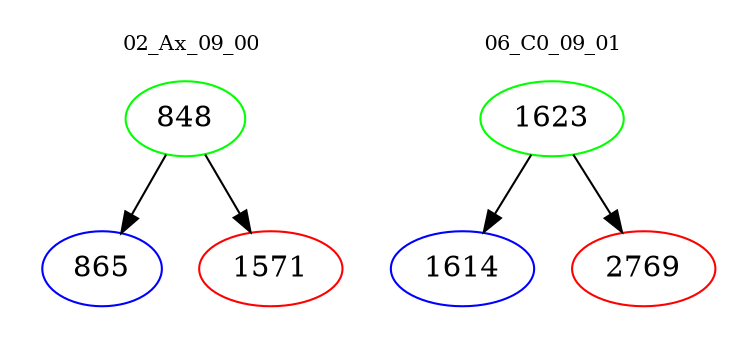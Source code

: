 digraph{
subgraph cluster_0 {
color = white
label = "02_Ax_09_00";
fontsize=10;
T0_848 [label="848", color="green"]
T0_848 -> T0_865 [color="black"]
T0_865 [label="865", color="blue"]
T0_848 -> T0_1571 [color="black"]
T0_1571 [label="1571", color="red"]
}
subgraph cluster_1 {
color = white
label = "06_C0_09_01";
fontsize=10;
T1_1623 [label="1623", color="green"]
T1_1623 -> T1_1614 [color="black"]
T1_1614 [label="1614", color="blue"]
T1_1623 -> T1_2769 [color="black"]
T1_2769 [label="2769", color="red"]
}
}
